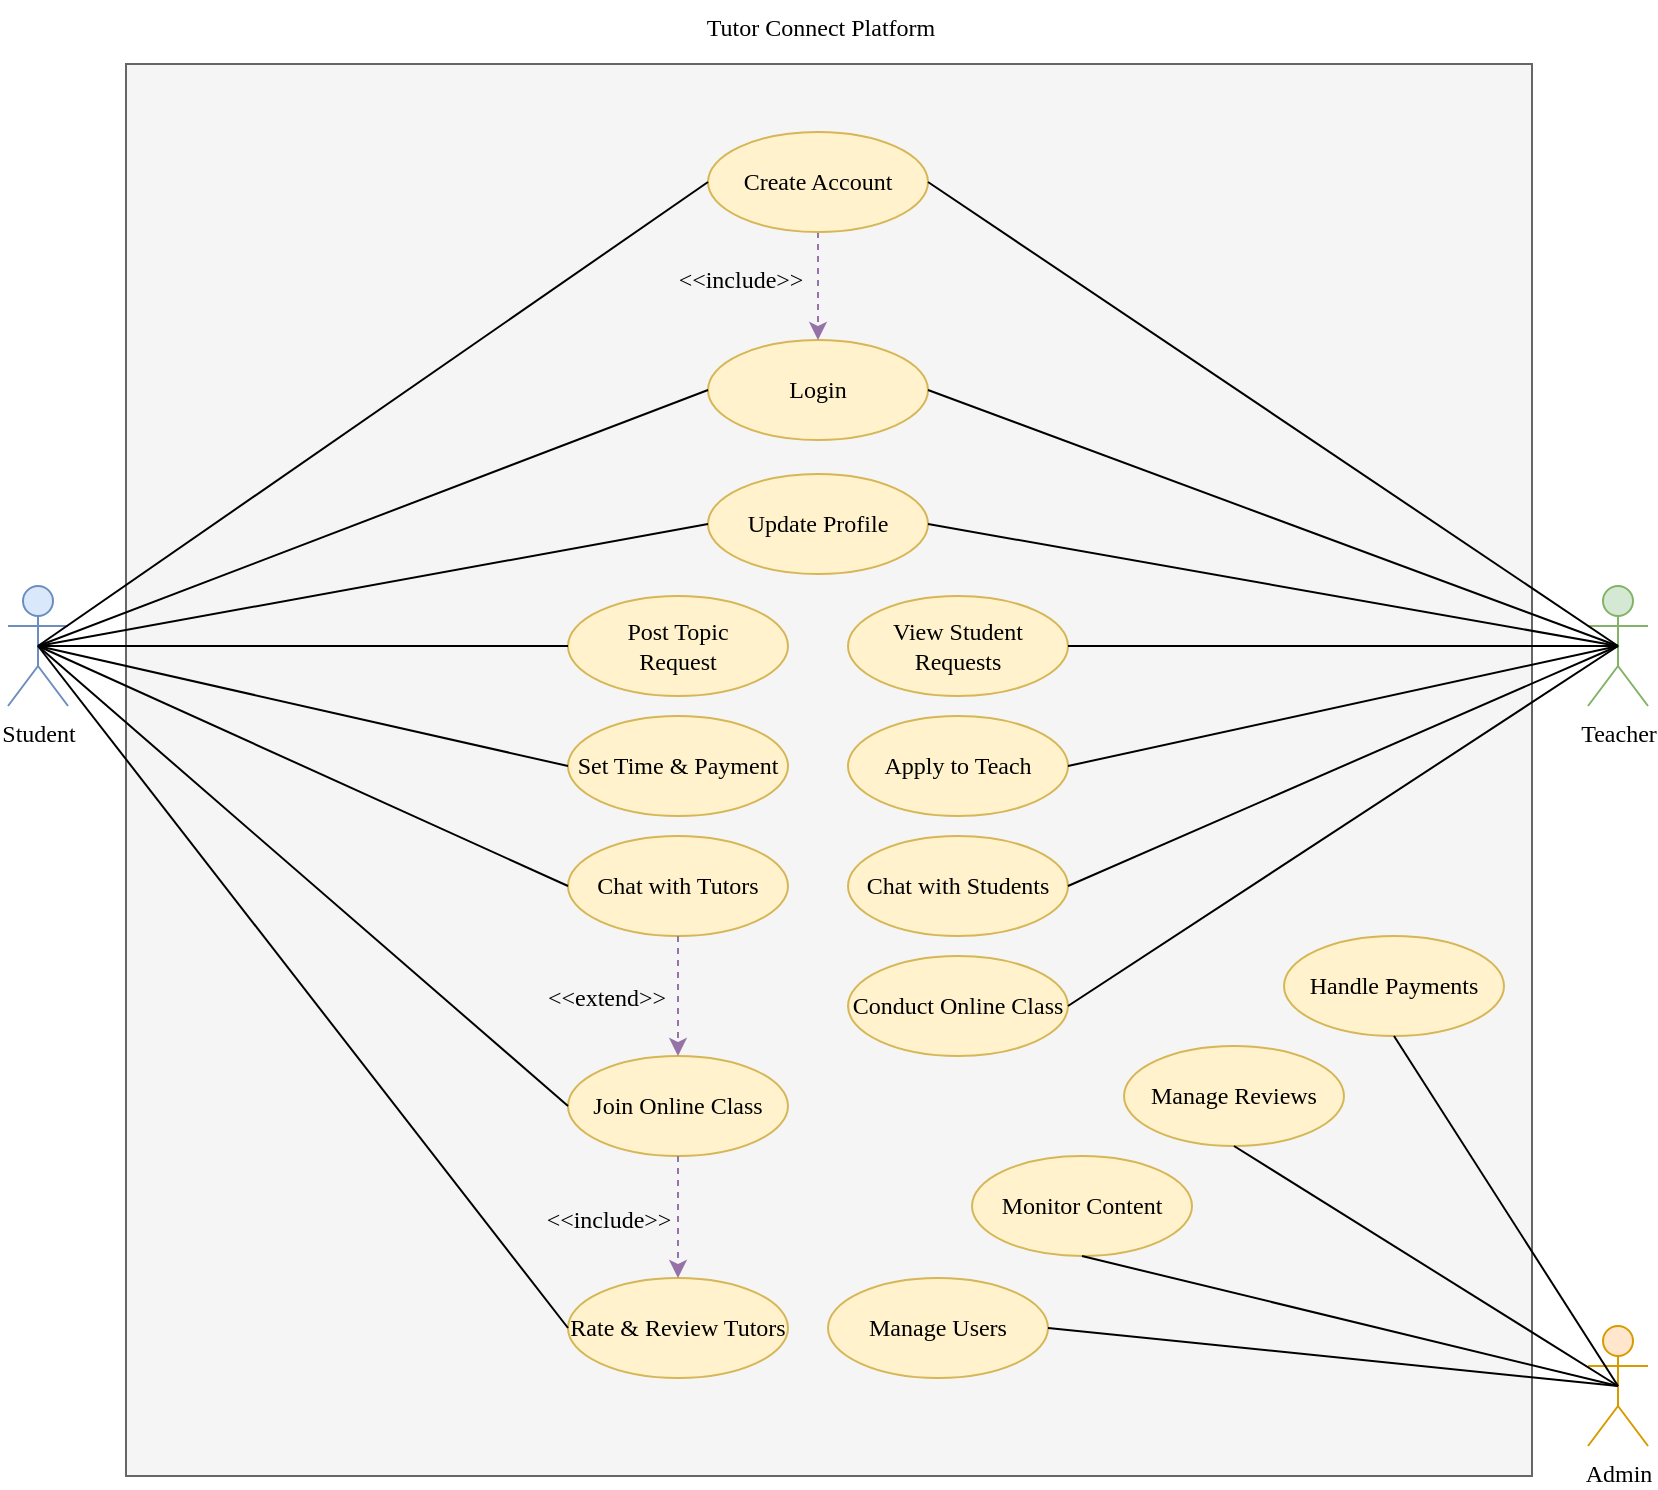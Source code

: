 <mxfile version="26.0.16">
  <diagram name="Page-1" id="WcQ6BuPvLBs3dkYlbzUP">
    <mxGraphModel dx="1687" dy="878" grid="0" gridSize="10" guides="1" tooltips="1" connect="1" arrows="1" fold="1" page="1" pageScale="1" pageWidth="850" pageHeight="1100" math="0" shadow="0">
      <root>
        <mxCell id="0" />
        <mxCell id="1" parent="0" />
        <mxCell id="9m-hkQI9TfSmz7dJIjQk-64" value="" style="rounded=0;whiteSpace=wrap;html=1;fillColor=#f5f5f5;fontColor=#333333;strokeColor=#666666;" vertex="1" parent="1">
          <mxGeometry x="74" y="154" width="703" height="706" as="geometry" />
        </mxCell>
        <mxCell id="9m-hkQI9TfSmz7dJIjQk-1" value="Teacher" style="shape=umlActor;verticalLabelPosition=bottom;verticalAlign=top;html=1;fontFamily=Comic Sans MS;fillColor=#d5e8d4;strokeColor=#82b366;" vertex="1" parent="1">
          <mxGeometry x="805" y="415" width="30" height="60" as="geometry" />
        </mxCell>
        <mxCell id="9m-hkQI9TfSmz7dJIjQk-2" value="Student" style="shape=umlActor;verticalLabelPosition=bottom;verticalAlign=top;html=1;fontFamily=Comic Sans MS;fillColor=#dae8fc;strokeColor=#6c8ebf;" vertex="1" parent="1">
          <mxGeometry x="15" y="415" width="30" height="60" as="geometry" />
        </mxCell>
        <mxCell id="9m-hkQI9TfSmz7dJIjQk-3" value="Admin" style="shape=umlActor;verticalLabelPosition=bottom;verticalAlign=top;html=1;fontFamily=Comic Sans MS;fillColor=#ffe6cc;strokeColor=#d79b00;" vertex="1" parent="1">
          <mxGeometry x="805" y="785" width="30" height="60" as="geometry" />
        </mxCell>
        <mxCell id="9m-hkQI9TfSmz7dJIjQk-6" value="Login" style="ellipse;whiteSpace=wrap;html=1;fontFamily=Comic Sans MS;fillColor=#fff2cc;strokeColor=#d6b656;" vertex="1" parent="1">
          <mxGeometry x="365" y="292" width="110" height="50" as="geometry" />
        </mxCell>
        <mxCell id="9m-hkQI9TfSmz7dJIjQk-51" style="edgeStyle=orthogonalEdgeStyle;rounded=0;orthogonalLoop=1;jettySize=auto;html=1;exitX=0.5;exitY=1;exitDx=0;exitDy=0;entryX=0.5;entryY=0;entryDx=0;entryDy=0;dashed=1;fillColor=#e1d5e7;strokeColor=#9673a6;" edge="1" parent="1" source="9m-hkQI9TfSmz7dJIjQk-7" target="9m-hkQI9TfSmz7dJIjQk-6">
          <mxGeometry relative="1" as="geometry" />
        </mxCell>
        <mxCell id="9m-hkQI9TfSmz7dJIjQk-7" value="Create Account" style="ellipse;whiteSpace=wrap;html=1;fontFamily=Comic Sans MS;fillColor=#fff2cc;strokeColor=#d6b656;" vertex="1" parent="1">
          <mxGeometry x="365" y="188" width="110" height="50" as="geometry" />
        </mxCell>
        <mxCell id="9m-hkQI9TfSmz7dJIjQk-8" value="Post Topic&lt;div&gt;Request&lt;/div&gt;" style="ellipse;whiteSpace=wrap;html=1;fontFamily=Comic Sans MS;fillColor=#fff2cc;strokeColor=#d6b656;" vertex="1" parent="1">
          <mxGeometry x="295" y="420" width="110" height="50" as="geometry" />
        </mxCell>
        <mxCell id="9m-hkQI9TfSmz7dJIjQk-9" value="Set Time &amp;amp; Payment" style="ellipse;whiteSpace=wrap;html=1;fontFamily=Comic Sans MS;fillColor=#fff2cc;strokeColor=#d6b656;" vertex="1" parent="1">
          <mxGeometry x="295" y="480" width="110" height="50" as="geometry" />
        </mxCell>
        <mxCell id="9m-hkQI9TfSmz7dJIjQk-10" value="Chat with Tutors" style="ellipse;whiteSpace=wrap;html=1;fontFamily=Comic Sans MS;fillColor=#fff2cc;strokeColor=#d6b656;" vertex="1" parent="1">
          <mxGeometry x="295" y="540" width="110" height="50" as="geometry" />
        </mxCell>
        <mxCell id="9m-hkQI9TfSmz7dJIjQk-11" value="Join Online Class" style="ellipse;whiteSpace=wrap;html=1;fontFamily=Comic Sans MS;fillColor=#fff2cc;strokeColor=#d6b656;" vertex="1" parent="1">
          <mxGeometry x="295" y="650" width="110" height="50" as="geometry" />
        </mxCell>
        <mxCell id="9m-hkQI9TfSmz7dJIjQk-12" value="Rate &amp;amp; Review Tutors" style="ellipse;whiteSpace=wrap;html=1;fontFamily=Comic Sans MS;fillColor=#fff2cc;strokeColor=#d6b656;" vertex="1" parent="1">
          <mxGeometry x="295" y="761" width="110" height="50" as="geometry" />
        </mxCell>
        <mxCell id="9m-hkQI9TfSmz7dJIjQk-15" value="View Student Requests" style="ellipse;whiteSpace=wrap;html=1;fontFamily=Comic Sans MS;fillColor=#fff2cc;strokeColor=#d6b656;" vertex="1" parent="1">
          <mxGeometry x="435" y="420" width="110" height="50" as="geometry" />
        </mxCell>
        <mxCell id="9m-hkQI9TfSmz7dJIjQk-16" value="Update Profile" style="ellipse;whiteSpace=wrap;html=1;fontFamily=Comic Sans MS;fillColor=#fff2cc;strokeColor=#d6b656;" vertex="1" parent="1">
          <mxGeometry x="365" y="359" width="110" height="50" as="geometry" />
        </mxCell>
        <mxCell id="9m-hkQI9TfSmz7dJIjQk-17" value="Apply to Teach" style="ellipse;whiteSpace=wrap;html=1;fontFamily=Comic Sans MS;fillColor=#fff2cc;strokeColor=#d6b656;" vertex="1" parent="1">
          <mxGeometry x="435" y="480" width="110" height="50" as="geometry" />
        </mxCell>
        <mxCell id="9m-hkQI9TfSmz7dJIjQk-18" value="Chat with Students" style="ellipse;whiteSpace=wrap;html=1;fontFamily=Comic Sans MS;fillColor=#fff2cc;strokeColor=#d6b656;" vertex="1" parent="1">
          <mxGeometry x="435" y="540" width="110" height="50" as="geometry" />
        </mxCell>
        <mxCell id="9m-hkQI9TfSmz7dJIjQk-19" value="Conduct Online Class" style="ellipse;whiteSpace=wrap;html=1;fontFamily=Comic Sans MS;fillColor=#fff2cc;strokeColor=#d6b656;" vertex="1" parent="1">
          <mxGeometry x="435" y="600" width="110" height="50" as="geometry" />
        </mxCell>
        <mxCell id="9m-hkQI9TfSmz7dJIjQk-21" value="Manage Users" style="ellipse;whiteSpace=wrap;html=1;fontFamily=Comic Sans MS;fillColor=#fff2cc;strokeColor=#d6b656;" vertex="1" parent="1">
          <mxGeometry x="425" y="761" width="110" height="50" as="geometry" />
        </mxCell>
        <mxCell id="9m-hkQI9TfSmz7dJIjQk-22" value="Monitor Content" style="ellipse;whiteSpace=wrap;html=1;fontFamily=Comic Sans MS;fillColor=#fff2cc;strokeColor=#d6b656;" vertex="1" parent="1">
          <mxGeometry x="497" y="700" width="110" height="50" as="geometry" />
        </mxCell>
        <mxCell id="9m-hkQI9TfSmz7dJIjQk-23" value="Manage Reviews" style="ellipse;whiteSpace=wrap;html=1;fontFamily=Comic Sans MS;fillColor=#fff2cc;strokeColor=#d6b656;" vertex="1" parent="1">
          <mxGeometry x="573" y="645" width="110" height="50" as="geometry" />
        </mxCell>
        <mxCell id="9m-hkQI9TfSmz7dJIjQk-29" value="" style="endArrow=none;html=1;rounded=0;exitX=0.5;exitY=0.5;exitDx=0;exitDy=0;exitPerimeter=0;entryX=0;entryY=0.5;entryDx=0;entryDy=0;" edge="1" parent="1" source="9m-hkQI9TfSmz7dJIjQk-2" target="9m-hkQI9TfSmz7dJIjQk-7">
          <mxGeometry width="50" height="50" relative="1" as="geometry">
            <mxPoint x="425" y="550" as="sourcePoint" />
            <mxPoint x="475" y="500" as="targetPoint" />
          </mxGeometry>
        </mxCell>
        <mxCell id="9m-hkQI9TfSmz7dJIjQk-30" value="" style="endArrow=none;html=1;rounded=0;exitX=0.5;exitY=0.5;exitDx=0;exitDy=0;exitPerimeter=0;entryX=0;entryY=0.5;entryDx=0;entryDy=0;" edge="1" parent="1" source="9m-hkQI9TfSmz7dJIjQk-2" target="9m-hkQI9TfSmz7dJIjQk-6">
          <mxGeometry width="50" height="50" relative="1" as="geometry">
            <mxPoint x="170" y="455" as="sourcePoint" />
            <mxPoint x="305" y="275" as="targetPoint" />
          </mxGeometry>
        </mxCell>
        <mxCell id="9m-hkQI9TfSmz7dJIjQk-31" value="" style="endArrow=none;html=1;rounded=0;exitX=0.5;exitY=0.5;exitDx=0;exitDy=0;exitPerimeter=0;entryX=0;entryY=0.5;entryDx=0;entryDy=0;" edge="1" parent="1" source="9m-hkQI9TfSmz7dJIjQk-2" target="9m-hkQI9TfSmz7dJIjQk-8">
          <mxGeometry width="50" height="50" relative="1" as="geometry">
            <mxPoint x="170" y="455" as="sourcePoint" />
            <mxPoint x="305" y="335" as="targetPoint" />
          </mxGeometry>
        </mxCell>
        <mxCell id="9m-hkQI9TfSmz7dJIjQk-32" value="" style="endArrow=none;html=1;rounded=0;exitX=0.5;exitY=0.5;exitDx=0;exitDy=0;exitPerimeter=0;entryX=0;entryY=0.5;entryDx=0;entryDy=0;" edge="1" parent="1" source="9m-hkQI9TfSmz7dJIjQk-2" target="9m-hkQI9TfSmz7dJIjQk-9">
          <mxGeometry width="50" height="50" relative="1" as="geometry">
            <mxPoint x="170" y="455" as="sourcePoint" />
            <mxPoint x="305" y="395" as="targetPoint" />
          </mxGeometry>
        </mxCell>
        <mxCell id="9m-hkQI9TfSmz7dJIjQk-33" value="" style="endArrow=none;html=1;rounded=0;exitX=0.5;exitY=0.5;exitDx=0;exitDy=0;exitPerimeter=0;entryX=0;entryY=0.5;entryDx=0;entryDy=0;" edge="1" parent="1" source="9m-hkQI9TfSmz7dJIjQk-2" target="9m-hkQI9TfSmz7dJIjQk-10">
          <mxGeometry width="50" height="50" relative="1" as="geometry">
            <mxPoint x="170" y="455" as="sourcePoint" />
            <mxPoint x="305" y="455" as="targetPoint" />
          </mxGeometry>
        </mxCell>
        <mxCell id="9m-hkQI9TfSmz7dJIjQk-34" value="" style="endArrow=none;html=1;rounded=0;exitX=0.5;exitY=0.5;exitDx=0;exitDy=0;exitPerimeter=0;entryX=0;entryY=0.5;entryDx=0;entryDy=0;" edge="1" parent="1" source="9m-hkQI9TfSmz7dJIjQk-2" target="9m-hkQI9TfSmz7dJIjQk-11">
          <mxGeometry width="50" height="50" relative="1" as="geometry">
            <mxPoint x="170" y="455" as="sourcePoint" />
            <mxPoint x="305" y="515" as="targetPoint" />
          </mxGeometry>
        </mxCell>
        <mxCell id="9m-hkQI9TfSmz7dJIjQk-35" value="" style="endArrow=none;html=1;rounded=0;exitX=0.5;exitY=0.5;exitDx=0;exitDy=0;exitPerimeter=0;entryX=0;entryY=0.5;entryDx=0;entryDy=0;" edge="1" parent="1" source="9m-hkQI9TfSmz7dJIjQk-2" target="9m-hkQI9TfSmz7dJIjQk-12">
          <mxGeometry width="50" height="50" relative="1" as="geometry">
            <mxPoint x="170" y="455" as="sourcePoint" />
            <mxPoint x="305" y="575" as="targetPoint" />
          </mxGeometry>
        </mxCell>
        <mxCell id="9m-hkQI9TfSmz7dJIjQk-37" value="" style="endArrow=none;html=1;rounded=0;exitX=0.5;exitY=0.5;exitDx=0;exitDy=0;exitPerimeter=0;entryX=1;entryY=0.5;entryDx=0;entryDy=0;" edge="1" parent="1" source="9m-hkQI9TfSmz7dJIjQk-1" target="9m-hkQI9TfSmz7dJIjQk-7">
          <mxGeometry width="50" height="50" relative="1" as="geometry">
            <mxPoint x="498" y="205" as="sourcePoint" />
            <mxPoint x="545.0" y="215" as="targetPoint" />
          </mxGeometry>
        </mxCell>
        <mxCell id="9m-hkQI9TfSmz7dJIjQk-38" value="" style="endArrow=none;html=1;rounded=0;exitX=0.5;exitY=0.5;exitDx=0;exitDy=0;exitPerimeter=0;entryX=1;entryY=0.5;entryDx=0;entryDy=0;" edge="1" parent="1" source="9m-hkQI9TfSmz7dJIjQk-1" target="9m-hkQI9TfSmz7dJIjQk-6">
          <mxGeometry width="50" height="50" relative="1" as="geometry">
            <mxPoint x="508" y="455" as="sourcePoint" />
            <mxPoint x="545.0" y="325" as="targetPoint" />
          </mxGeometry>
        </mxCell>
        <mxCell id="9m-hkQI9TfSmz7dJIjQk-39" value="" style="endArrow=none;html=1;rounded=0;exitX=0.5;exitY=0.5;exitDx=0;exitDy=0;exitPerimeter=0;entryX=1;entryY=0.5;entryDx=0;entryDy=0;" edge="1" parent="1" source="9m-hkQI9TfSmz7dJIjQk-1" target="9m-hkQI9TfSmz7dJIjQk-15">
          <mxGeometry width="50" height="50" relative="1" as="geometry">
            <mxPoint x="508" y="455" as="sourcePoint" />
            <mxPoint x="643" y="335" as="targetPoint" />
          </mxGeometry>
        </mxCell>
        <mxCell id="9m-hkQI9TfSmz7dJIjQk-40" value="" style="endArrow=none;html=1;rounded=0;exitX=0.5;exitY=0.5;exitDx=0;exitDy=0;exitPerimeter=0;entryX=1;entryY=0.5;entryDx=0;entryDy=0;" edge="1" parent="1" source="9m-hkQI9TfSmz7dJIjQk-1" target="9m-hkQI9TfSmz7dJIjQk-16">
          <mxGeometry width="50" height="50" relative="1" as="geometry">
            <mxPoint x="508" y="455" as="sourcePoint" />
            <mxPoint x="643" y="395" as="targetPoint" />
          </mxGeometry>
        </mxCell>
        <mxCell id="9m-hkQI9TfSmz7dJIjQk-41" value="" style="endArrow=none;html=1;rounded=0;exitX=0.5;exitY=0.5;exitDx=0;exitDy=0;exitPerimeter=0;entryX=1;entryY=0.5;entryDx=0;entryDy=0;" edge="1" parent="1" source="9m-hkQI9TfSmz7dJIjQk-1" target="9m-hkQI9TfSmz7dJIjQk-17">
          <mxGeometry width="50" height="50" relative="1" as="geometry">
            <mxPoint x="508" y="455" as="sourcePoint" />
            <mxPoint x="643" y="455" as="targetPoint" />
          </mxGeometry>
        </mxCell>
        <mxCell id="9m-hkQI9TfSmz7dJIjQk-42" value="" style="endArrow=none;html=1;rounded=0;exitX=0.5;exitY=0.5;exitDx=0;exitDy=0;exitPerimeter=0;entryX=1;entryY=0.5;entryDx=0;entryDy=0;" edge="1" parent="1" source="9m-hkQI9TfSmz7dJIjQk-1" target="9m-hkQI9TfSmz7dJIjQk-18">
          <mxGeometry width="50" height="50" relative="1" as="geometry">
            <mxPoint x="508" y="455" as="sourcePoint" />
            <mxPoint x="643" y="515" as="targetPoint" />
          </mxGeometry>
        </mxCell>
        <mxCell id="9m-hkQI9TfSmz7dJIjQk-43" value="" style="endArrow=none;html=1;rounded=0;exitX=0.5;exitY=0.5;exitDx=0;exitDy=0;exitPerimeter=0;entryX=1;entryY=0.5;entryDx=0;entryDy=0;" edge="1" parent="1" source="9m-hkQI9TfSmz7dJIjQk-1" target="9m-hkQI9TfSmz7dJIjQk-19">
          <mxGeometry width="50" height="50" relative="1" as="geometry">
            <mxPoint x="508" y="455" as="sourcePoint" />
            <mxPoint x="643" y="575" as="targetPoint" />
          </mxGeometry>
        </mxCell>
        <mxCell id="9m-hkQI9TfSmz7dJIjQk-44" value="" style="endArrow=none;html=1;rounded=0;exitX=0.5;exitY=0.5;exitDx=0;exitDy=0;exitPerimeter=0;entryX=1;entryY=0.5;entryDx=0;entryDy=0;" edge="1" parent="1" source="9m-hkQI9TfSmz7dJIjQk-3" target="9m-hkQI9TfSmz7dJIjQk-21">
          <mxGeometry width="50" height="50" relative="1" as="geometry">
            <mxPoint x="843" y="379" as="sourcePoint" />
            <mxPoint x="978" y="559" as="targetPoint" />
          </mxGeometry>
        </mxCell>
        <mxCell id="9m-hkQI9TfSmz7dJIjQk-46" value="" style="endArrow=none;html=1;rounded=0;exitX=0.5;exitY=0.5;exitDx=0;exitDy=0;exitPerimeter=0;entryX=0.5;entryY=1;entryDx=0;entryDy=0;" edge="1" parent="1" source="9m-hkQI9TfSmz7dJIjQk-3" target="9m-hkQI9TfSmz7dJIjQk-23">
          <mxGeometry width="50" height="50" relative="1" as="geometry">
            <mxPoint x="858" y="644" as="sourcePoint" />
            <mxPoint x="993" y="644" as="targetPoint" />
          </mxGeometry>
        </mxCell>
        <mxCell id="9m-hkQI9TfSmz7dJIjQk-52" value="&lt;font face=&quot;Comic Sans MS&quot;&gt;&amp;lt;&amp;lt;include&amp;gt;&amp;gt;&lt;/font&gt;" style="text;html=1;align=center;verticalAlign=middle;resizable=0;points=[];autosize=1;strokeColor=none;fillColor=none;" vertex="1" parent="1">
          <mxGeometry x="343" y="248" width="75" height="27" as="geometry" />
        </mxCell>
        <mxCell id="9m-hkQI9TfSmz7dJIjQk-55" style="edgeStyle=orthogonalEdgeStyle;rounded=0;orthogonalLoop=1;jettySize=auto;html=1;exitX=0.5;exitY=1;exitDx=0;exitDy=0;entryX=0.5;entryY=0;entryDx=0;entryDy=0;dashed=1;fillColor=#e1d5e7;strokeColor=#9673a6;" edge="1" parent="1" source="9m-hkQI9TfSmz7dJIjQk-10" target="9m-hkQI9TfSmz7dJIjQk-11">
          <mxGeometry relative="1" as="geometry">
            <mxPoint x="360" y="310" as="sourcePoint" />
            <mxPoint x="360" y="370" as="targetPoint" />
          </mxGeometry>
        </mxCell>
        <mxCell id="9m-hkQI9TfSmz7dJIjQk-56" value="&lt;font face=&quot;Comic Sans MS&quot;&gt;&amp;lt;&amp;lt;extend&amp;gt;&amp;gt;&lt;/font&gt;" style="text;html=1;align=center;verticalAlign=middle;resizable=0;points=[];autosize=1;strokeColor=none;fillColor=none;" vertex="1" parent="1">
          <mxGeometry x="274" y="606" width="80" height="30" as="geometry" />
        </mxCell>
        <mxCell id="9m-hkQI9TfSmz7dJIjQk-57" value="Handle Payments" style="ellipse;whiteSpace=wrap;html=1;fontFamily=Comic Sans MS;fillColor=#fff2cc;strokeColor=#d6b656;" vertex="1" parent="1">
          <mxGeometry x="653" y="590" width="110" height="50" as="geometry" />
        </mxCell>
        <mxCell id="9m-hkQI9TfSmz7dJIjQk-58" value="" style="endArrow=none;html=1;rounded=0;exitX=0.5;exitY=0.5;exitDx=0;exitDy=0;exitPerimeter=0;entryX=0.5;entryY=1;entryDx=0;entryDy=0;" edge="1" parent="1" source="9m-hkQI9TfSmz7dJIjQk-3" target="9m-hkQI9TfSmz7dJIjQk-57">
          <mxGeometry width="50" height="50" relative="1" as="geometry">
            <mxPoint x="858" y="644" as="sourcePoint" />
            <mxPoint x="993" y="704" as="targetPoint" />
          </mxGeometry>
        </mxCell>
        <mxCell id="9m-hkQI9TfSmz7dJIjQk-59" style="edgeStyle=orthogonalEdgeStyle;rounded=0;orthogonalLoop=1;jettySize=auto;html=1;exitX=0.5;exitY=1;exitDx=0;exitDy=0;entryX=0.5;entryY=0;entryDx=0;entryDy=0;dashed=1;fillColor=#e1d5e7;strokeColor=#9673a6;" edge="1" parent="1" source="9m-hkQI9TfSmz7dJIjQk-11" target="9m-hkQI9TfSmz7dJIjQk-12">
          <mxGeometry relative="1" as="geometry">
            <mxPoint x="407" y="700" as="sourcePoint" />
            <mxPoint x="407" y="760" as="targetPoint" />
          </mxGeometry>
        </mxCell>
        <mxCell id="9m-hkQI9TfSmz7dJIjQk-60" value="&lt;font face=&quot;Comic Sans MS&quot;&gt;&amp;lt;&amp;lt;include&amp;gt;&amp;gt;&lt;/font&gt;" style="text;html=1;align=center;verticalAlign=middle;resizable=0;points=[];autosize=1;strokeColor=none;fillColor=none;" vertex="1" parent="1">
          <mxGeometry x="277" y="718" width="75" height="27" as="geometry" />
        </mxCell>
        <mxCell id="9m-hkQI9TfSmz7dJIjQk-62" value="" style="endArrow=none;html=1;rounded=0;exitX=0.5;exitY=0.5;exitDx=0;exitDy=0;exitPerimeter=0;entryX=0;entryY=0.5;entryDx=0;entryDy=0;" edge="1" parent="1" source="9m-hkQI9TfSmz7dJIjQk-2" target="9m-hkQI9TfSmz7dJIjQk-16">
          <mxGeometry width="50" height="50" relative="1" as="geometry">
            <mxPoint x="40" y="455" as="sourcePoint" />
            <mxPoint x="305" y="395" as="targetPoint" />
          </mxGeometry>
        </mxCell>
        <mxCell id="9m-hkQI9TfSmz7dJIjQk-63" value="" style="endArrow=none;html=1;rounded=0;exitX=0.5;exitY=0.5;exitDx=0;exitDy=0;exitPerimeter=0;entryX=0.5;entryY=1;entryDx=0;entryDy=0;" edge="1" parent="1" source="9m-hkQI9TfSmz7dJIjQk-3" target="9m-hkQI9TfSmz7dJIjQk-22">
          <mxGeometry width="50" height="50" relative="1" as="geometry">
            <mxPoint x="830" y="825" as="sourcePoint" />
            <mxPoint x="490" y="821" as="targetPoint" />
          </mxGeometry>
        </mxCell>
        <mxCell id="9m-hkQI9TfSmz7dJIjQk-65" value="&lt;font face=&quot;Comic Sans MS&quot;&gt;Tutor Connect Platform&lt;/font&gt;" style="text;html=1;align=center;verticalAlign=middle;resizable=0;points=[];autosize=1;strokeColor=none;fillColor=none;" vertex="1" parent="1">
          <mxGeometry x="345" y="122" width="151" height="27" as="geometry" />
        </mxCell>
      </root>
    </mxGraphModel>
  </diagram>
</mxfile>
